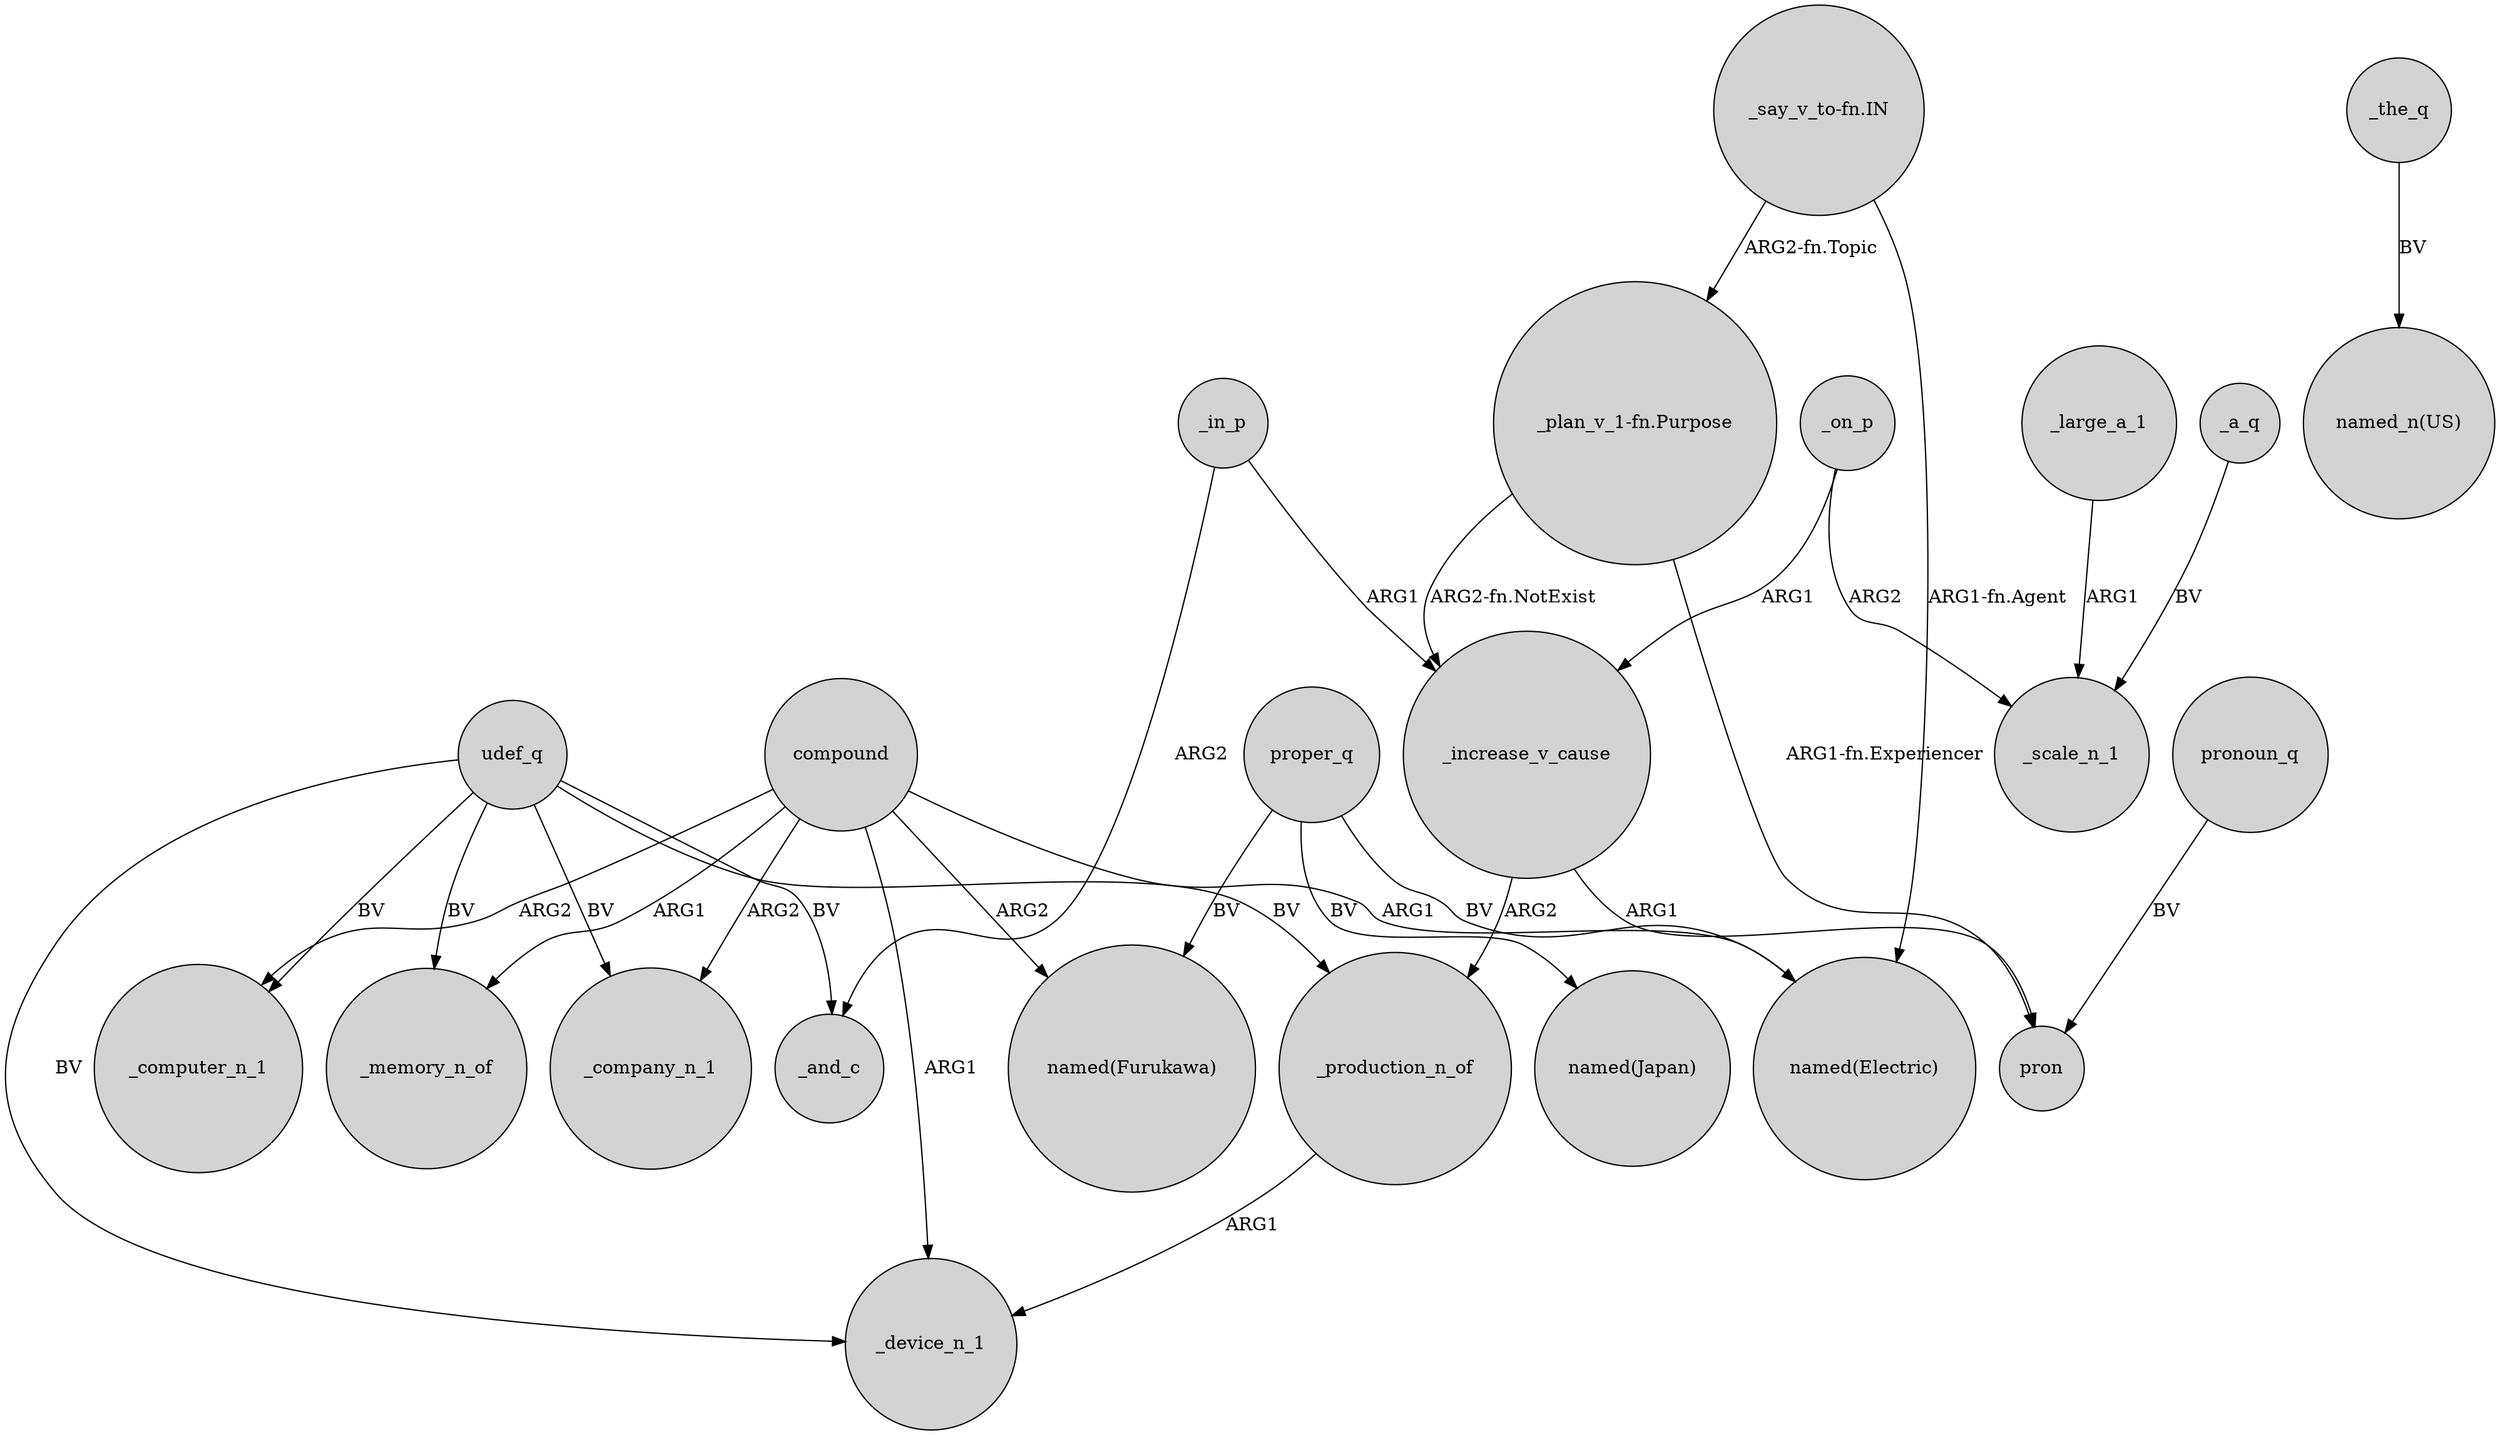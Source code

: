 digraph {
	node [shape=circle style=filled]
	udef_q -> _production_n_of [label=BV]
	proper_q -> "named(Furukawa)" [label=BV]
	"_plan_v_1-fn.Purpose" -> _increase_v_cause [label="ARG2-fn.NotExist"]
	compound -> _memory_n_of [label=ARG1]
	compound -> _company_n_1 [label=ARG2]
	_increase_v_cause -> pron [label=ARG1]
	"_plan_v_1-fn.Purpose" -> pron [label="ARG1-fn.Experiencer"]
	_large_a_1 -> _scale_n_1 [label=ARG1]
	compound -> "named(Electric)" [label=ARG1]
	_increase_v_cause -> _production_n_of [label=ARG2]
	"_say_v_to-fn.IN" -> "_plan_v_1-fn.Purpose" [label="ARG2-fn.Topic"]
	proper_q -> "named(Japan)" [label=BV]
	udef_q -> _computer_n_1 [label=BV]
	udef_q -> _memory_n_of [label=BV]
	_the_q -> "named_n(US)" [label=BV]
	compound -> _computer_n_1 [label=ARG2]
	pronoun_q -> pron [label=BV]
	compound -> "named(Furukawa)" [label=ARG2]
	_on_p -> _increase_v_cause [label=ARG1]
	proper_q -> "named(Electric)" [label=BV]
	"_say_v_to-fn.IN" -> "named(Electric)" [label="ARG1-fn.Agent"]
	_in_p -> _increase_v_cause [label=ARG1]
	_production_n_of -> _device_n_1 [label=ARG1]
	_on_p -> _scale_n_1 [label=ARG2]
	_a_q -> _scale_n_1 [label=BV]
	compound -> _device_n_1 [label=ARG1]
	udef_q -> _device_n_1 [label=BV]
	udef_q -> _and_c [label=BV]
	_in_p -> _and_c [label=ARG2]
	udef_q -> _company_n_1 [label=BV]
}

